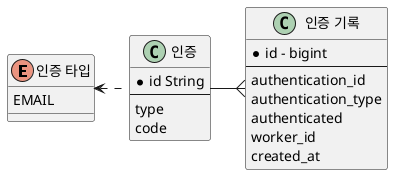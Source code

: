 @startuml

enum "인증 타입" as authentication_type {
  EMAIL
}

class "인증" as authentication {
  * id String
  ---
  type
  code
}

class "인증 기록" as authentication_history {
  * id - bigint
  ---
  authentication_id
  authentication_type
  authenticated
  worker_id
  created_at
}

authentication_type <. authentication
authentication -{ authentication_history

'class "권한" {
'    id
'    ---
'    권한 => 이메일_인증, 이메일_미인증, SNS_인증?
'    스프링 시큐리티로 구현하셨음. 따라가보자.(도메인이 아닌거 같은데 그러면)
'}

' TODO: 추후 작업 예정(프론트 없이 가능? 안되면 프론트 이후 작업)
'class "SNS 인증" {
'    id
'    ___
'    회원 id
'    SNS 인증 종류
'    리프레시 토큰 => 리프레시 토큰 만료 시 어떻게? 찾아보자.
'}

' TODO: 추후 작업 예정
'class "회원-권한" {
'    회원 id
'    권한 id
'    ---
'    굳이 관계 테이블까지?
'}

@enduml